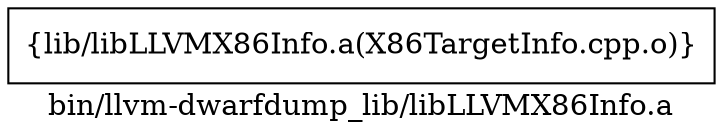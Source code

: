 digraph "bin/llvm-dwarfdump_lib/libLLVMX86Info.a" {
	label="bin/llvm-dwarfdump_lib/libLLVMX86Info.a";
	rankdir=LR;

	Node0x55f3aff9fa88 [shape=record,shape=box,group=0,label="{lib/libLLVMX86Info.a(X86TargetInfo.cpp.o)}"];
}
